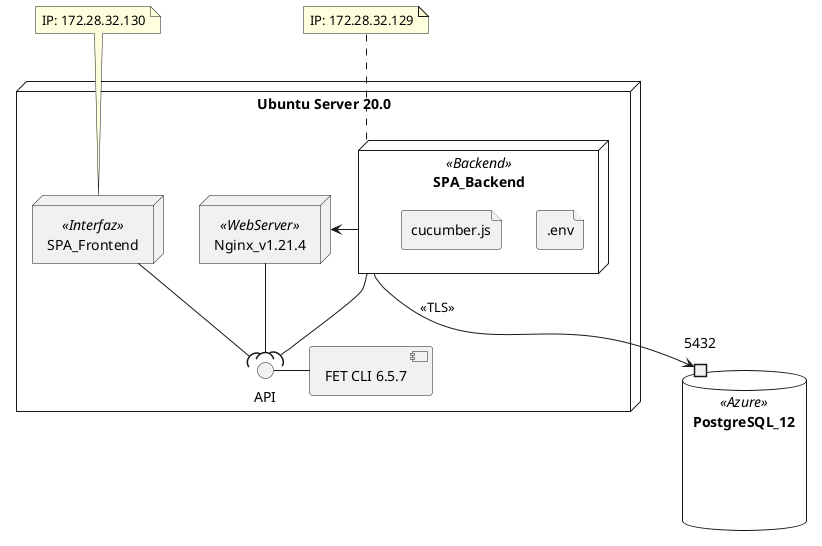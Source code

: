 @startuml

node "Ubuntu Server 20.0" {
    node SPA_Frontend <<Interfaz>> {

    }
}

node "Ubuntu Server 20.0" {
    node "Nginx_v1.21.4" <<WebServer>> {
    }
    node "SPA_Backend" <<Backend>> {
        file ".env"
        file "cucumber.js"
    }

    
    API - [FET CLI 6.5.7]
}

database PostgreSQL_12 <<Azure>> {
    port 5432
}

note top of SPA_Frontend
    IP: 172.28.32.130
end note

note top of SPA_Backend
    IP: 172.28.32.129
end note

SPA_Backend -down-> 5432 : <<TLS>>
SPA_Backend --( API
SPA_Backend -right-> Nginx_v1.21.4
SPA_Frontend --( API
Nginx_v1.21.4 --( API

@enduml
